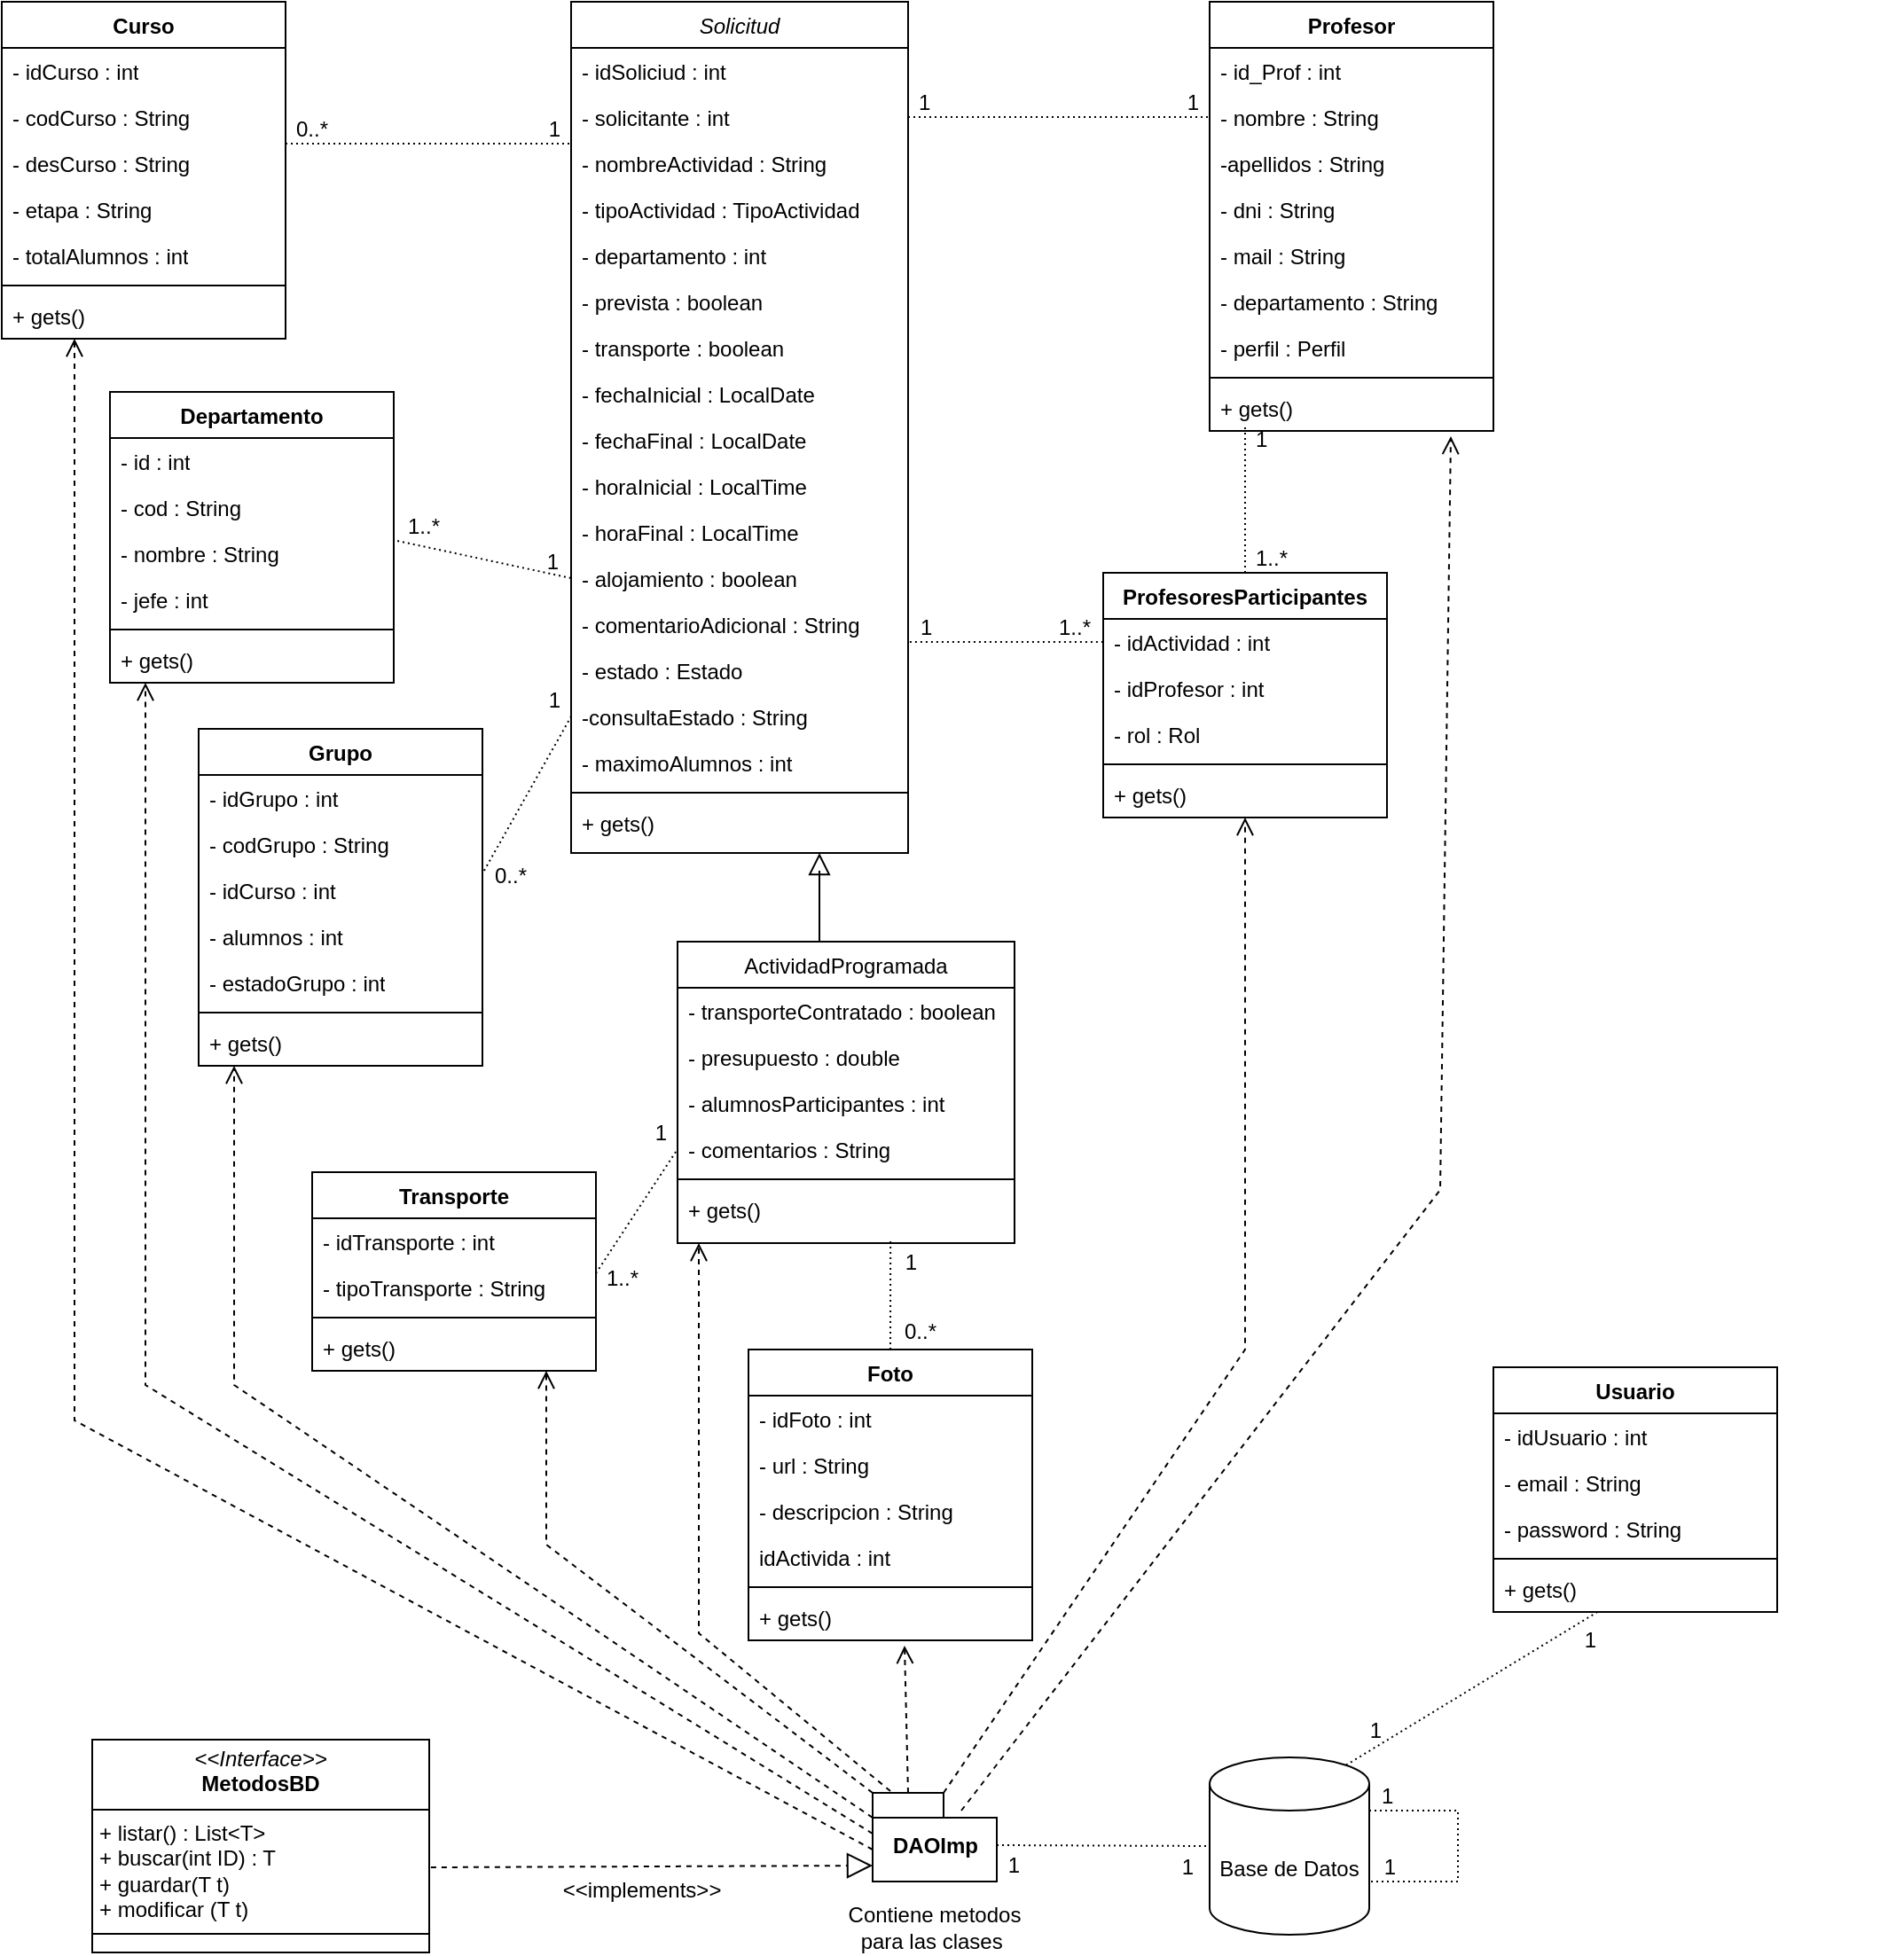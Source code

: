 <mxfile version="19.0.2" type="device"><diagram id="C5RBs43oDa-KdzZeNtuy" name="Page-1"><mxGraphModel dx="1673" dy="1018" grid="1" gridSize="10" guides="1" tooltips="1" connect="1" arrows="1" fold="1" page="1" pageScale="1" pageWidth="827" pageHeight="1169" math="0" shadow="0"><root><mxCell id="WIyWlLk6GJQsqaUBKTNV-0"/><mxCell id="WIyWlLk6GJQsqaUBKTNV-1" parent="WIyWlLk6GJQsqaUBKTNV-0"/><mxCell id="zkfFHV4jXpPFQw0GAbJ--0" value="Solicitud&#10;" style="swimlane;fontStyle=2;align=center;verticalAlign=top;childLayout=stackLayout;horizontal=1;startSize=26;horizontalStack=0;resizeParent=1;resizeLast=0;collapsible=1;marginBottom=0;rounded=0;shadow=0;strokeWidth=1;" parent="WIyWlLk6GJQsqaUBKTNV-1" vertex="1"><mxGeometry x="400" y="40" width="190" height="480" as="geometry"><mxRectangle x="230" y="140" width="160" height="26" as="alternateBounds"/></mxGeometry></mxCell><mxCell id="zkfFHV4jXpPFQw0GAbJ--1" value="- idSoliciud : int &#10;" style="text;align=left;verticalAlign=top;spacingLeft=4;spacingRight=4;overflow=hidden;rotatable=0;points=[[0,0.5],[1,0.5]];portConstraint=eastwest;" parent="zkfFHV4jXpPFQw0GAbJ--0" vertex="1"><mxGeometry y="26" width="190" height="26" as="geometry"/></mxCell><mxCell id="zkfFHV4jXpPFQw0GAbJ--2" value="- solicitante : int " style="text;align=left;verticalAlign=top;spacingLeft=4;spacingRight=4;overflow=hidden;rotatable=0;points=[[0,0.5],[1,0.5]];portConstraint=eastwest;rounded=0;shadow=0;html=0;" parent="zkfFHV4jXpPFQw0GAbJ--0" vertex="1"><mxGeometry y="52" width="190" height="26" as="geometry"/></mxCell><mxCell id="zkfFHV4jXpPFQw0GAbJ--3" value="- nombreActividad : String " style="text;align=left;verticalAlign=top;spacingLeft=4;spacingRight=4;overflow=hidden;rotatable=0;points=[[0,0.5],[1,0.5]];portConstraint=eastwest;rounded=0;shadow=0;html=0;" parent="zkfFHV4jXpPFQw0GAbJ--0" vertex="1"><mxGeometry y="78" width="190" height="26" as="geometry"/></mxCell><mxCell id="Am4ULaJVhkCYiswO8eAe-0" value="- tipoActividad : TipoActividad &#10;" style="text;align=left;verticalAlign=top;spacingLeft=4;spacingRight=4;overflow=hidden;rotatable=0;points=[[0,0.5],[1,0.5]];portConstraint=eastwest;rounded=0;shadow=0;html=0;" parent="zkfFHV4jXpPFQw0GAbJ--0" vertex="1"><mxGeometry y="104" width="190" height="26" as="geometry"/></mxCell><mxCell id="Am4ULaJVhkCYiswO8eAe-1" value="- departamento : int  " style="text;align=left;verticalAlign=top;spacingLeft=4;spacingRight=4;overflow=hidden;rotatable=0;points=[[0,0.5],[1,0.5]];portConstraint=eastwest;rounded=0;shadow=0;html=0;" parent="zkfFHV4jXpPFQw0GAbJ--0" vertex="1"><mxGeometry y="130" width="190" height="26" as="geometry"/></mxCell><mxCell id="Am4ULaJVhkCYiswO8eAe-2" value="- prevista : boolean  &#10;" style="text;align=left;verticalAlign=top;spacingLeft=4;spacingRight=4;overflow=hidden;rotatable=0;points=[[0,0.5],[1,0.5]];portConstraint=eastwest;rounded=0;shadow=0;html=0;" parent="zkfFHV4jXpPFQw0GAbJ--0" vertex="1"><mxGeometry y="156" width="190" height="26" as="geometry"/></mxCell><mxCell id="Am4ULaJVhkCYiswO8eAe-4" value="- transporte : boolean " style="text;align=left;verticalAlign=top;spacingLeft=4;spacingRight=4;overflow=hidden;rotatable=0;points=[[0,0.5],[1,0.5]];portConstraint=eastwest;rounded=0;shadow=0;html=0;" parent="zkfFHV4jXpPFQw0GAbJ--0" vertex="1"><mxGeometry y="182" width="190" height="26" as="geometry"/></mxCell><mxCell id="Am4ULaJVhkCYiswO8eAe-3" value="- fechaInicial : LocalDate " style="text;align=left;verticalAlign=top;spacingLeft=4;spacingRight=4;overflow=hidden;rotatable=0;points=[[0,0.5],[1,0.5]];portConstraint=eastwest;rounded=0;shadow=0;html=0;" parent="zkfFHV4jXpPFQw0GAbJ--0" vertex="1"><mxGeometry y="208" width="190" height="26" as="geometry"/></mxCell><mxCell id="Am4ULaJVhkCYiswO8eAe-7" value="- fechaFinal : LocalDate " style="text;align=left;verticalAlign=top;spacingLeft=4;spacingRight=4;overflow=hidden;rotatable=0;points=[[0,0.5],[1,0.5]];portConstraint=eastwest;rounded=0;shadow=0;html=0;" parent="zkfFHV4jXpPFQw0GAbJ--0" vertex="1"><mxGeometry y="234" width="190" height="26" as="geometry"/></mxCell><mxCell id="Am4ULaJVhkCYiswO8eAe-8" value="- horaInicial : LocalTime " style="text;align=left;verticalAlign=top;spacingLeft=4;spacingRight=4;overflow=hidden;rotatable=0;points=[[0,0.5],[1,0.5]];portConstraint=eastwest;rounded=0;shadow=0;html=0;" parent="zkfFHV4jXpPFQw0GAbJ--0" vertex="1"><mxGeometry y="260" width="190" height="26" as="geometry"/></mxCell><mxCell id="Am4ULaJVhkCYiswO8eAe-10" value="- horaFinal : LocalTime " style="text;align=left;verticalAlign=top;spacingLeft=4;spacingRight=4;overflow=hidden;rotatable=0;points=[[0,0.5],[1,0.5]];portConstraint=eastwest;rounded=0;shadow=0;html=0;" parent="zkfFHV4jXpPFQw0GAbJ--0" vertex="1"><mxGeometry y="286" width="190" height="26" as="geometry"/></mxCell><mxCell id="Am4ULaJVhkCYiswO8eAe-11" value="- alojamiento : boolean " style="text;align=left;verticalAlign=top;spacingLeft=4;spacingRight=4;overflow=hidden;rotatable=0;points=[[0,0.5],[1,0.5]];portConstraint=eastwest;rounded=0;shadow=0;html=0;" parent="zkfFHV4jXpPFQw0GAbJ--0" vertex="1"><mxGeometry y="312" width="190" height="26" as="geometry"/></mxCell><mxCell id="Am4ULaJVhkCYiswO8eAe-12" value="- comentarioAdicional : String " style="text;align=left;verticalAlign=top;spacingLeft=4;spacingRight=4;overflow=hidden;rotatable=0;points=[[0,0.5],[1,0.5]];portConstraint=eastwest;rounded=0;shadow=0;html=0;" parent="zkfFHV4jXpPFQw0GAbJ--0" vertex="1"><mxGeometry y="338" width="190" height="26" as="geometry"/></mxCell><mxCell id="Am4ULaJVhkCYiswO8eAe-13" value="- estado : Estado " style="text;align=left;verticalAlign=top;spacingLeft=4;spacingRight=4;overflow=hidden;rotatable=0;points=[[0,0.5],[1,0.5]];portConstraint=eastwest;rounded=0;shadow=0;html=0;" parent="zkfFHV4jXpPFQw0GAbJ--0" vertex="1"><mxGeometry y="364" width="190" height="26" as="geometry"/></mxCell><mxCell id="Am4ULaJVhkCYiswO8eAe-14" value="-consultaEstado : String " style="text;align=left;verticalAlign=top;spacingLeft=4;spacingRight=4;overflow=hidden;rotatable=0;points=[[0,0.5],[1,0.5]];portConstraint=eastwest;rounded=0;shadow=0;html=0;" parent="zkfFHV4jXpPFQw0GAbJ--0" vertex="1"><mxGeometry y="390" width="190" height="26" as="geometry"/></mxCell><mxCell id="Am4ULaJVhkCYiswO8eAe-15" value="- maximoAlumnos : int " style="text;align=left;verticalAlign=top;spacingLeft=4;spacingRight=4;overflow=hidden;rotatable=0;points=[[0,0.5],[1,0.5]];portConstraint=eastwest;rounded=0;shadow=0;html=0;" parent="zkfFHV4jXpPFQw0GAbJ--0" vertex="1"><mxGeometry y="416" width="190" height="26" as="geometry"/></mxCell><mxCell id="zkfFHV4jXpPFQw0GAbJ--4" value="&lt;span style=&quot;white-space: pre;&quot;&gt;&#9;&lt;/span&gt;&lt;span style=&quot;white-space: pre;&quot;&gt;&#9;&lt;/span&gt;" style="line;html=1;strokeWidth=1;align=left;verticalAlign=middle;spacingTop=-1;spacingLeft=3;spacingRight=3;rotatable=0;labelPosition=right;points=[];portConstraint=eastwest;" parent="zkfFHV4jXpPFQw0GAbJ--0" vertex="1"><mxGeometry y="442" width="190" height="8" as="geometry"/></mxCell><mxCell id="zkfFHV4jXpPFQw0GAbJ--5" value="+ gets()" style="text;align=left;verticalAlign=top;spacingLeft=4;spacingRight=4;overflow=hidden;rotatable=0;points=[[0,0.5],[1,0.5]];portConstraint=eastwest;" parent="zkfFHV4jXpPFQw0GAbJ--0" vertex="1"><mxGeometry y="450" width="190" height="26" as="geometry"/></mxCell><mxCell id="zkfFHV4jXpPFQw0GAbJ--6" value="ActividadProgramada" style="swimlane;fontStyle=0;align=center;verticalAlign=top;childLayout=stackLayout;horizontal=1;startSize=26;horizontalStack=0;resizeParent=1;resizeLast=0;collapsible=1;marginBottom=0;rounded=0;shadow=0;strokeWidth=1;" parent="WIyWlLk6GJQsqaUBKTNV-1" vertex="1"><mxGeometry x="460" y="570" width="190" height="170" as="geometry"><mxRectangle x="130" y="380" width="160" height="26" as="alternateBounds"/></mxGeometry></mxCell><mxCell id="zkfFHV4jXpPFQw0GAbJ--7" value="- transporteContratado : boolean " style="text;align=left;verticalAlign=top;spacingLeft=4;spacingRight=4;overflow=hidden;rotatable=0;points=[[0,0.5],[1,0.5]];portConstraint=eastwest;" parent="zkfFHV4jXpPFQw0GAbJ--6" vertex="1"><mxGeometry y="26" width="190" height="26" as="geometry"/></mxCell><mxCell id="Am4ULaJVhkCYiswO8eAe-19" value="- presupuesto : double " style="text;align=left;verticalAlign=top;spacingLeft=4;spacingRight=4;overflow=hidden;rotatable=0;points=[[0,0.5],[1,0.5]];portConstraint=eastwest;" parent="zkfFHV4jXpPFQw0GAbJ--6" vertex="1"><mxGeometry y="52" width="190" height="26" as="geometry"/></mxCell><mxCell id="Am4ULaJVhkCYiswO8eAe-17" value="- alumnosParticipantes : int " style="text;align=left;verticalAlign=top;spacingLeft=4;spacingRight=4;overflow=hidden;rotatable=0;points=[[0,0.5],[1,0.5]];portConstraint=eastwest;" parent="zkfFHV4jXpPFQw0GAbJ--6" vertex="1"><mxGeometry y="78" width="190" height="26" as="geometry"/></mxCell><mxCell id="Am4ULaJVhkCYiswO8eAe-18" value="- comentarios : String " style="text;align=left;verticalAlign=top;spacingLeft=4;spacingRight=4;overflow=hidden;rotatable=0;points=[[0,0.5],[1,0.5]];portConstraint=eastwest;" parent="zkfFHV4jXpPFQw0GAbJ--6" vertex="1"><mxGeometry y="104" width="190" height="26" as="geometry"/></mxCell><mxCell id="zkfFHV4jXpPFQw0GAbJ--9" value="" style="line;html=1;strokeWidth=1;align=left;verticalAlign=middle;spacingTop=-1;spacingLeft=3;spacingRight=3;rotatable=0;labelPosition=right;points=[];portConstraint=eastwest;" parent="zkfFHV4jXpPFQw0GAbJ--6" vertex="1"><mxGeometry y="130" width="190" height="8" as="geometry"/></mxCell><mxCell id="zkfFHV4jXpPFQw0GAbJ--8" value="+ gets()" style="text;align=left;verticalAlign=top;spacingLeft=4;spacingRight=4;overflow=hidden;rotatable=0;points=[[0,0.5],[1,0.5]];portConstraint=eastwest;rounded=0;shadow=0;html=0;" parent="zkfFHV4jXpPFQw0GAbJ--6" vertex="1"><mxGeometry y="138" width="190" height="26" as="geometry"/></mxCell><mxCell id="zkfFHV4jXpPFQw0GAbJ--12" value="" style="endArrow=block;endSize=10;endFill=0;shadow=0;strokeWidth=1;rounded=0;curved=0;edgeStyle=elbowEdgeStyle;elbow=vertical;" parent="WIyWlLk6GJQsqaUBKTNV-1" source="zkfFHV4jXpPFQw0GAbJ--6" target="zkfFHV4jXpPFQw0GAbJ--0" edge="1"><mxGeometry width="160" relative="1" as="geometry"><mxPoint x="620" y="283" as="sourcePoint"/><mxPoint x="620" y="283" as="targetPoint"/><Array as="points"><mxPoint x="540" y="530"/></Array></mxGeometry></mxCell><mxCell id="Am4ULaJVhkCYiswO8eAe-32" value="Curso" style="swimlane;fontStyle=1;align=center;verticalAlign=top;childLayout=stackLayout;horizontal=1;startSize=26;horizontalStack=0;resizeParent=1;resizeParentMax=0;resizeLast=0;collapsible=1;marginBottom=0;whiteSpace=wrap;html=1;" parent="WIyWlLk6GJQsqaUBKTNV-1" vertex="1"><mxGeometry x="79" y="40" width="160" height="190" as="geometry"/></mxCell><mxCell id="Am4ULaJVhkCYiswO8eAe-33" value="- idCurso : int" style="text;strokeColor=none;fillColor=none;align=left;verticalAlign=top;spacingLeft=4;spacingRight=4;overflow=hidden;rotatable=0;points=[[0,0.5],[1,0.5]];portConstraint=eastwest;whiteSpace=wrap;html=1;" parent="Am4ULaJVhkCYiswO8eAe-32" vertex="1"><mxGeometry y="26" width="160" height="26" as="geometry"/></mxCell><mxCell id="Am4ULaJVhkCYiswO8eAe-36" value="- codCurso : String" style="text;strokeColor=none;fillColor=none;align=left;verticalAlign=top;spacingLeft=4;spacingRight=4;overflow=hidden;rotatable=0;points=[[0,0.5],[1,0.5]];portConstraint=eastwest;whiteSpace=wrap;html=1;" parent="Am4ULaJVhkCYiswO8eAe-32" vertex="1"><mxGeometry y="52" width="160" height="26" as="geometry"/></mxCell><mxCell id="Am4ULaJVhkCYiswO8eAe-37" value="- desCurso : String" style="text;strokeColor=none;fillColor=none;align=left;verticalAlign=top;spacingLeft=4;spacingRight=4;overflow=hidden;rotatable=0;points=[[0,0.5],[1,0.5]];portConstraint=eastwest;whiteSpace=wrap;html=1;" parent="Am4ULaJVhkCYiswO8eAe-32" vertex="1"><mxGeometry y="78" width="160" height="26" as="geometry"/></mxCell><mxCell id="Am4ULaJVhkCYiswO8eAe-38" value="- etapa : String" style="text;strokeColor=none;fillColor=none;align=left;verticalAlign=top;spacingLeft=4;spacingRight=4;overflow=hidden;rotatable=0;points=[[0,0.5],[1,0.5]];portConstraint=eastwest;whiteSpace=wrap;html=1;" parent="Am4ULaJVhkCYiswO8eAe-32" vertex="1"><mxGeometry y="104" width="160" height="26" as="geometry"/></mxCell><mxCell id="Am4ULaJVhkCYiswO8eAe-39" value="- totalAlumnos : int" style="text;strokeColor=none;fillColor=none;align=left;verticalAlign=top;spacingLeft=4;spacingRight=4;overflow=hidden;rotatable=0;points=[[0,0.5],[1,0.5]];portConstraint=eastwest;whiteSpace=wrap;html=1;" parent="Am4ULaJVhkCYiswO8eAe-32" vertex="1"><mxGeometry y="130" width="160" height="26" as="geometry"/></mxCell><mxCell id="Am4ULaJVhkCYiswO8eAe-34" value="" style="line;strokeWidth=1;fillColor=none;align=left;verticalAlign=middle;spacingTop=-1;spacingLeft=3;spacingRight=3;rotatable=0;labelPosition=right;points=[];portConstraint=eastwest;strokeColor=inherit;" parent="Am4ULaJVhkCYiswO8eAe-32" vertex="1"><mxGeometry y="156" width="160" height="8" as="geometry"/></mxCell><mxCell id="Am4ULaJVhkCYiswO8eAe-35" value="+ gets()" style="text;strokeColor=none;fillColor=none;align=left;verticalAlign=top;spacingLeft=4;spacingRight=4;overflow=hidden;rotatable=0;points=[[0,0.5],[1,0.5]];portConstraint=eastwest;whiteSpace=wrap;html=1;" parent="Am4ULaJVhkCYiswO8eAe-32" vertex="1"><mxGeometry y="164" width="160" height="26" as="geometry"/></mxCell><mxCell id="Am4ULaJVhkCYiswO8eAe-40" value="Profesor" style="swimlane;fontStyle=1;align=center;verticalAlign=top;childLayout=stackLayout;horizontal=1;startSize=26;horizontalStack=0;resizeParent=1;resizeParentMax=0;resizeLast=0;collapsible=1;marginBottom=0;whiteSpace=wrap;html=1;" parent="WIyWlLk6GJQsqaUBKTNV-1" vertex="1"><mxGeometry x="760" y="40" width="160" height="242" as="geometry"/></mxCell><mxCell id="Am4ULaJVhkCYiswO8eAe-41" value="- id_Prof : int&amp;nbsp;" style="text;strokeColor=none;fillColor=none;align=left;verticalAlign=top;spacingLeft=4;spacingRight=4;overflow=hidden;rotatable=0;points=[[0,0.5],[1,0.5]];portConstraint=eastwest;whiteSpace=wrap;html=1;" parent="Am4ULaJVhkCYiswO8eAe-40" vertex="1"><mxGeometry y="26" width="160" height="26" as="geometry"/></mxCell><mxCell id="Am4ULaJVhkCYiswO8eAe-60" value="- nombre : String" style="text;strokeColor=none;fillColor=none;align=left;verticalAlign=top;spacingLeft=4;spacingRight=4;overflow=hidden;rotatable=0;points=[[0,0.5],[1,0.5]];portConstraint=eastwest;whiteSpace=wrap;html=1;" parent="Am4ULaJVhkCYiswO8eAe-40" vertex="1"><mxGeometry y="52" width="160" height="26" as="geometry"/></mxCell><mxCell id="Am4ULaJVhkCYiswO8eAe-61" value="-apellidos : String" style="text;strokeColor=none;fillColor=none;align=left;verticalAlign=top;spacingLeft=4;spacingRight=4;overflow=hidden;rotatable=0;points=[[0,0.5],[1,0.5]];portConstraint=eastwest;whiteSpace=wrap;html=1;" parent="Am4ULaJVhkCYiswO8eAe-40" vertex="1"><mxGeometry y="78" width="160" height="26" as="geometry"/></mxCell><mxCell id="Am4ULaJVhkCYiswO8eAe-62" value="- dni : String" style="text;strokeColor=none;fillColor=none;align=left;verticalAlign=top;spacingLeft=4;spacingRight=4;overflow=hidden;rotatable=0;points=[[0,0.5],[1,0.5]];portConstraint=eastwest;whiteSpace=wrap;html=1;" parent="Am4ULaJVhkCYiswO8eAe-40" vertex="1"><mxGeometry y="104" width="160" height="26" as="geometry"/></mxCell><mxCell id="Am4ULaJVhkCYiswO8eAe-63" value="- mail : String" style="text;strokeColor=none;fillColor=none;align=left;verticalAlign=top;spacingLeft=4;spacingRight=4;overflow=hidden;rotatable=0;points=[[0,0.5],[1,0.5]];portConstraint=eastwest;whiteSpace=wrap;html=1;" parent="Am4ULaJVhkCYiswO8eAe-40" vertex="1"><mxGeometry y="130" width="160" height="26" as="geometry"/></mxCell><mxCell id="Am4ULaJVhkCYiswO8eAe-64" value="- departamento : String" style="text;strokeColor=none;fillColor=none;align=left;verticalAlign=top;spacingLeft=4;spacingRight=4;overflow=hidden;rotatable=0;points=[[0,0.5],[1,0.5]];portConstraint=eastwest;whiteSpace=wrap;html=1;" parent="Am4ULaJVhkCYiswO8eAe-40" vertex="1"><mxGeometry y="156" width="160" height="26" as="geometry"/></mxCell><mxCell id="Am4ULaJVhkCYiswO8eAe-65" value="- perfil : Perfil" style="text;strokeColor=none;fillColor=none;align=left;verticalAlign=top;spacingLeft=4;spacingRight=4;overflow=hidden;rotatable=0;points=[[0,0.5],[1,0.5]];portConstraint=eastwest;whiteSpace=wrap;html=1;" parent="Am4ULaJVhkCYiswO8eAe-40" vertex="1"><mxGeometry y="182" width="160" height="26" as="geometry"/></mxCell><mxCell id="Am4ULaJVhkCYiswO8eAe-42" value="&#10;" style="line;strokeWidth=1;fillColor=none;align=left;verticalAlign=middle;spacingTop=-1;spacingLeft=3;spacingRight=3;rotatable=0;labelPosition=right;points=[];portConstraint=eastwest;strokeColor=inherit;" parent="Am4ULaJVhkCYiswO8eAe-40" vertex="1"><mxGeometry y="208" width="160" height="8" as="geometry"/></mxCell><mxCell id="Am4ULaJVhkCYiswO8eAe-43" value="+ gets()" style="text;strokeColor=none;fillColor=none;align=left;verticalAlign=top;spacingLeft=4;spacingRight=4;overflow=hidden;rotatable=0;points=[[0,0.5],[1,0.5]];portConstraint=eastwest;whiteSpace=wrap;html=1;" parent="Am4ULaJVhkCYiswO8eAe-40" vertex="1"><mxGeometry y="216" width="160" height="26" as="geometry"/></mxCell><mxCell id="Am4ULaJVhkCYiswO8eAe-44" value="Foto" style="swimlane;fontStyle=1;align=center;verticalAlign=top;childLayout=stackLayout;horizontal=1;startSize=26;horizontalStack=0;resizeParent=1;resizeParentMax=0;resizeLast=0;collapsible=1;marginBottom=0;whiteSpace=wrap;html=1;" parent="WIyWlLk6GJQsqaUBKTNV-1" vertex="1"><mxGeometry x="500" y="800" width="160" height="164" as="geometry"/></mxCell><mxCell id="Am4ULaJVhkCYiswO8eAe-45" value="- idFoto : int&amp;nbsp;" style="text;strokeColor=none;fillColor=none;align=left;verticalAlign=top;spacingLeft=4;spacingRight=4;overflow=hidden;rotatable=0;points=[[0,0.5],[1,0.5]];portConstraint=eastwest;whiteSpace=wrap;html=1;" parent="Am4ULaJVhkCYiswO8eAe-44" vertex="1"><mxGeometry y="26" width="160" height="26" as="geometry"/></mxCell><mxCell id="Am4ULaJVhkCYiswO8eAe-55" value="- url : String" style="text;strokeColor=none;fillColor=none;align=left;verticalAlign=top;spacingLeft=4;spacingRight=4;overflow=hidden;rotatable=0;points=[[0,0.5],[1,0.5]];portConstraint=eastwest;whiteSpace=wrap;html=1;" parent="Am4ULaJVhkCYiswO8eAe-44" vertex="1"><mxGeometry y="52" width="160" height="26" as="geometry"/></mxCell><mxCell id="Am4ULaJVhkCYiswO8eAe-56" value="- descripcion : String" style="text;strokeColor=none;fillColor=none;align=left;verticalAlign=top;spacingLeft=4;spacingRight=4;overflow=hidden;rotatable=0;points=[[0,0.5],[1,0.5]];portConstraint=eastwest;whiteSpace=wrap;html=1;" parent="Am4ULaJVhkCYiswO8eAe-44" vertex="1"><mxGeometry y="78" width="160" height="26" as="geometry"/></mxCell><mxCell id="Am4ULaJVhkCYiswO8eAe-57" value="idActivida : int&amp;nbsp;" style="text;strokeColor=none;fillColor=none;align=left;verticalAlign=top;spacingLeft=4;spacingRight=4;overflow=hidden;rotatable=0;points=[[0,0.5],[1,0.5]];portConstraint=eastwest;whiteSpace=wrap;html=1;" parent="Am4ULaJVhkCYiswO8eAe-44" vertex="1"><mxGeometry y="104" width="160" height="26" as="geometry"/></mxCell><mxCell id="Am4ULaJVhkCYiswO8eAe-46" value="" style="line;strokeWidth=1;fillColor=none;align=left;verticalAlign=middle;spacingTop=-1;spacingLeft=3;spacingRight=3;rotatable=0;labelPosition=right;points=[];portConstraint=eastwest;strokeColor=inherit;" parent="Am4ULaJVhkCYiswO8eAe-44" vertex="1"><mxGeometry y="130" width="160" height="8" as="geometry"/></mxCell><mxCell id="Am4ULaJVhkCYiswO8eAe-47" value="+ gets()" style="text;strokeColor=none;fillColor=none;align=left;verticalAlign=top;spacingLeft=4;spacingRight=4;overflow=hidden;rotatable=0;points=[[0,0.5],[1,0.5]];portConstraint=eastwest;whiteSpace=wrap;html=1;" parent="Am4ULaJVhkCYiswO8eAe-44" vertex="1"><mxGeometry y="138" width="160" height="26" as="geometry"/></mxCell><mxCell id="Am4ULaJVhkCYiswO8eAe-48" value="Departamento" style="swimlane;fontStyle=1;align=center;verticalAlign=top;childLayout=stackLayout;horizontal=1;startSize=26;horizontalStack=0;resizeParent=1;resizeParentMax=0;resizeLast=0;collapsible=1;marginBottom=0;whiteSpace=wrap;html=1;" parent="WIyWlLk6GJQsqaUBKTNV-1" vertex="1"><mxGeometry x="140" y="260" width="160" height="164" as="geometry"/></mxCell><mxCell id="Am4ULaJVhkCYiswO8eAe-49" value="- id : int" style="text;strokeColor=none;fillColor=none;align=left;verticalAlign=top;spacingLeft=4;spacingRight=4;overflow=hidden;rotatable=0;points=[[0,0.5],[1,0.5]];portConstraint=eastwest;whiteSpace=wrap;html=1;" parent="Am4ULaJVhkCYiswO8eAe-48" vertex="1"><mxGeometry y="26" width="160" height="26" as="geometry"/></mxCell><mxCell id="Am4ULaJVhkCYiswO8eAe-52" value="- cod : String" style="text;strokeColor=none;fillColor=none;align=left;verticalAlign=top;spacingLeft=4;spacingRight=4;overflow=hidden;rotatable=0;points=[[0,0.5],[1,0.5]];portConstraint=eastwest;whiteSpace=wrap;html=1;" parent="Am4ULaJVhkCYiswO8eAe-48" vertex="1"><mxGeometry y="52" width="160" height="26" as="geometry"/></mxCell><mxCell id="Am4ULaJVhkCYiswO8eAe-53" value="- nombre : String" style="text;strokeColor=none;fillColor=none;align=left;verticalAlign=top;spacingLeft=4;spacingRight=4;overflow=hidden;rotatable=0;points=[[0,0.5],[1,0.5]];portConstraint=eastwest;whiteSpace=wrap;html=1;" parent="Am4ULaJVhkCYiswO8eAe-48" vertex="1"><mxGeometry y="78" width="160" height="26" as="geometry"/></mxCell><mxCell id="Am4ULaJVhkCYiswO8eAe-54" value="- jefe : int&amp;nbsp;" style="text;strokeColor=none;fillColor=none;align=left;verticalAlign=top;spacingLeft=4;spacingRight=4;overflow=hidden;rotatable=0;points=[[0,0.5],[1,0.5]];portConstraint=eastwest;whiteSpace=wrap;html=1;" parent="Am4ULaJVhkCYiswO8eAe-48" vertex="1"><mxGeometry y="104" width="160" height="26" as="geometry"/></mxCell><mxCell id="Am4ULaJVhkCYiswO8eAe-50" value="" style="line;strokeWidth=1;fillColor=none;align=left;verticalAlign=middle;spacingTop=-1;spacingLeft=3;spacingRight=3;rotatable=0;labelPosition=right;points=[];portConstraint=eastwest;strokeColor=inherit;" parent="Am4ULaJVhkCYiswO8eAe-48" vertex="1"><mxGeometry y="130" width="160" height="8" as="geometry"/></mxCell><mxCell id="Am4ULaJVhkCYiswO8eAe-51" value="+ gets()" style="text;strokeColor=none;fillColor=none;align=left;verticalAlign=top;spacingLeft=4;spacingRight=4;overflow=hidden;rotatable=0;points=[[0,0.5],[1,0.5]];portConstraint=eastwest;whiteSpace=wrap;html=1;" parent="Am4ULaJVhkCYiswO8eAe-48" vertex="1"><mxGeometry y="138" width="160" height="26" as="geometry"/></mxCell><mxCell id="Am4ULaJVhkCYiswO8eAe-66" value="Grupo" style="swimlane;fontStyle=1;align=center;verticalAlign=top;childLayout=stackLayout;horizontal=1;startSize=26;horizontalStack=0;resizeParent=1;resizeParentMax=0;resizeLast=0;collapsible=1;marginBottom=0;whiteSpace=wrap;html=1;" parent="WIyWlLk6GJQsqaUBKTNV-1" vertex="1"><mxGeometry x="190" y="450" width="160" height="190" as="geometry"/></mxCell><mxCell id="Am4ULaJVhkCYiswO8eAe-67" value="- idGrupo : int&amp;nbsp;" style="text;strokeColor=none;fillColor=none;align=left;verticalAlign=top;spacingLeft=4;spacingRight=4;overflow=hidden;rotatable=0;points=[[0,0.5],[1,0.5]];portConstraint=eastwest;whiteSpace=wrap;html=1;" parent="Am4ULaJVhkCYiswO8eAe-66" vertex="1"><mxGeometry y="26" width="160" height="26" as="geometry"/></mxCell><mxCell id="Am4ULaJVhkCYiswO8eAe-70" value="- codGrupo : String" style="text;strokeColor=none;fillColor=none;align=left;verticalAlign=top;spacingLeft=4;spacingRight=4;overflow=hidden;rotatable=0;points=[[0,0.5],[1,0.5]];portConstraint=eastwest;whiteSpace=wrap;html=1;" parent="Am4ULaJVhkCYiswO8eAe-66" vertex="1"><mxGeometry y="52" width="160" height="26" as="geometry"/></mxCell><mxCell id="Am4ULaJVhkCYiswO8eAe-71" value="- idCurso : int&amp;nbsp;" style="text;strokeColor=none;fillColor=none;align=left;verticalAlign=top;spacingLeft=4;spacingRight=4;overflow=hidden;rotatable=0;points=[[0,0.5],[1,0.5]];portConstraint=eastwest;whiteSpace=wrap;html=1;" parent="Am4ULaJVhkCYiswO8eAe-66" vertex="1"><mxGeometry y="78" width="160" height="26" as="geometry"/></mxCell><mxCell id="Am4ULaJVhkCYiswO8eAe-72" value="- alumnos : int&amp;nbsp;" style="text;strokeColor=none;fillColor=none;align=left;verticalAlign=top;spacingLeft=4;spacingRight=4;overflow=hidden;rotatable=0;points=[[0,0.5],[1,0.5]];portConstraint=eastwest;whiteSpace=wrap;html=1;" parent="Am4ULaJVhkCYiswO8eAe-66" vertex="1"><mxGeometry y="104" width="160" height="26" as="geometry"/></mxCell><mxCell id="Am4ULaJVhkCYiswO8eAe-73" value="- estadoGrupo : int" style="text;strokeColor=none;fillColor=none;align=left;verticalAlign=top;spacingLeft=4;spacingRight=4;overflow=hidden;rotatable=0;points=[[0,0.5],[1,0.5]];portConstraint=eastwest;whiteSpace=wrap;html=1;" parent="Am4ULaJVhkCYiswO8eAe-66" vertex="1"><mxGeometry y="130" width="160" height="26" as="geometry"/></mxCell><mxCell id="Am4ULaJVhkCYiswO8eAe-68" value="" style="line;strokeWidth=1;fillColor=none;align=left;verticalAlign=middle;spacingTop=-1;spacingLeft=3;spacingRight=3;rotatable=0;labelPosition=right;points=[];portConstraint=eastwest;strokeColor=inherit;" parent="Am4ULaJVhkCYiswO8eAe-66" vertex="1"><mxGeometry y="156" width="160" height="8" as="geometry"/></mxCell><mxCell id="Am4ULaJVhkCYiswO8eAe-69" value="+ gets()" style="text;strokeColor=none;fillColor=none;align=left;verticalAlign=top;spacingLeft=4;spacingRight=4;overflow=hidden;rotatable=0;points=[[0,0.5],[1,0.5]];portConstraint=eastwest;whiteSpace=wrap;html=1;" parent="Am4ULaJVhkCYiswO8eAe-66" vertex="1"><mxGeometry y="164" width="160" height="26" as="geometry"/></mxCell><mxCell id="Am4ULaJVhkCYiswO8eAe-74" value="ProfesoresParticipantes&lt;div&gt;&lt;br&gt;&lt;/div&gt;" style="swimlane;fontStyle=1;align=center;verticalAlign=top;childLayout=stackLayout;horizontal=1;startSize=26;horizontalStack=0;resizeParent=1;resizeParentMax=0;resizeLast=0;collapsible=1;marginBottom=0;whiteSpace=wrap;html=1;" parent="WIyWlLk6GJQsqaUBKTNV-1" vertex="1"><mxGeometry x="700" y="362" width="160" height="138" as="geometry"/></mxCell><mxCell id="Am4ULaJVhkCYiswO8eAe-75" value="- idActividad : int&lt;span style=&quot;white-space: pre;&quot;&gt;&#9;&lt;/span&gt;" style="text;strokeColor=none;fillColor=none;align=left;verticalAlign=top;spacingLeft=4;spacingRight=4;overflow=hidden;rotatable=0;points=[[0,0.5],[1,0.5]];portConstraint=eastwest;whiteSpace=wrap;html=1;" parent="Am4ULaJVhkCYiswO8eAe-74" vertex="1"><mxGeometry y="26" width="160" height="26" as="geometry"/></mxCell><mxCell id="Am4ULaJVhkCYiswO8eAe-91" value="- idProfesor : int&amp;nbsp;" style="text;strokeColor=none;fillColor=none;align=left;verticalAlign=top;spacingLeft=4;spacingRight=4;overflow=hidden;rotatable=0;points=[[0,0.5],[1,0.5]];portConstraint=eastwest;whiteSpace=wrap;html=1;" parent="Am4ULaJVhkCYiswO8eAe-74" vertex="1"><mxGeometry y="52" width="160" height="26" as="geometry"/></mxCell><mxCell id="Am4ULaJVhkCYiswO8eAe-92" value="- rol : Rol" style="text;strokeColor=none;fillColor=none;align=left;verticalAlign=top;spacingLeft=4;spacingRight=4;overflow=hidden;rotatable=0;points=[[0,0.5],[1,0.5]];portConstraint=eastwest;whiteSpace=wrap;html=1;" parent="Am4ULaJVhkCYiswO8eAe-74" vertex="1"><mxGeometry y="78" width="160" height="26" as="geometry"/></mxCell><mxCell id="Am4ULaJVhkCYiswO8eAe-76" value="" style="line;strokeWidth=1;fillColor=none;align=left;verticalAlign=middle;spacingTop=-1;spacingLeft=3;spacingRight=3;rotatable=0;labelPosition=right;points=[];portConstraint=eastwest;strokeColor=inherit;" parent="Am4ULaJVhkCYiswO8eAe-74" vertex="1"><mxGeometry y="104" width="160" height="8" as="geometry"/></mxCell><mxCell id="Am4ULaJVhkCYiswO8eAe-77" value="+ gets()" style="text;strokeColor=none;fillColor=none;align=left;verticalAlign=top;spacingLeft=4;spacingRight=4;overflow=hidden;rotatable=0;points=[[0,0.5],[1,0.5]];portConstraint=eastwest;whiteSpace=wrap;html=1;" parent="Am4ULaJVhkCYiswO8eAe-74" vertex="1"><mxGeometry y="112" width="160" height="26" as="geometry"/></mxCell><mxCell id="Am4ULaJVhkCYiswO8eAe-78" value="Transporte" style="swimlane;fontStyle=1;align=center;verticalAlign=top;childLayout=stackLayout;horizontal=1;startSize=26;horizontalStack=0;resizeParent=1;resizeParentMax=0;resizeLast=0;collapsible=1;marginBottom=0;whiteSpace=wrap;html=1;" parent="WIyWlLk6GJQsqaUBKTNV-1" vertex="1"><mxGeometry x="254" y="700" width="160" height="112" as="geometry"/></mxCell><mxCell id="Am4ULaJVhkCYiswO8eAe-79" value="- idTransporte : int&amp;nbsp;" style="text;strokeColor=none;fillColor=none;align=left;verticalAlign=top;spacingLeft=4;spacingRight=4;overflow=hidden;rotatable=0;points=[[0,0.5],[1,0.5]];portConstraint=eastwest;whiteSpace=wrap;html=1;" parent="Am4ULaJVhkCYiswO8eAe-78" vertex="1"><mxGeometry y="26" width="160" height="26" as="geometry"/></mxCell><mxCell id="Am4ULaJVhkCYiswO8eAe-93" value="- tipoTransporte : String" style="text;strokeColor=none;fillColor=none;align=left;verticalAlign=top;spacingLeft=4;spacingRight=4;overflow=hidden;rotatable=0;points=[[0,0.5],[1,0.5]];portConstraint=eastwest;whiteSpace=wrap;html=1;" parent="Am4ULaJVhkCYiswO8eAe-78" vertex="1"><mxGeometry y="52" width="160" height="26" as="geometry"/></mxCell><mxCell id="Am4ULaJVhkCYiswO8eAe-80" value="" style="line;strokeWidth=1;fillColor=none;align=left;verticalAlign=middle;spacingTop=-1;spacingLeft=3;spacingRight=3;rotatable=0;labelPosition=right;points=[];portConstraint=eastwest;strokeColor=inherit;" parent="Am4ULaJVhkCYiswO8eAe-78" vertex="1"><mxGeometry y="78" width="160" height="8" as="geometry"/></mxCell><mxCell id="Am4ULaJVhkCYiswO8eAe-81" value="+ gets()" style="text;strokeColor=none;fillColor=none;align=left;verticalAlign=top;spacingLeft=4;spacingRight=4;overflow=hidden;rotatable=0;points=[[0,0.5],[1,0.5]];portConstraint=eastwest;whiteSpace=wrap;html=1;" parent="Am4ULaJVhkCYiswO8eAe-78" vertex="1"><mxGeometry y="86" width="160" height="26" as="geometry"/></mxCell><mxCell id="Am4ULaJVhkCYiswO8eAe-86" value="Usuario&lt;div&gt;&lt;br&gt;&lt;/div&gt;" style="swimlane;fontStyle=1;align=center;verticalAlign=top;childLayout=stackLayout;horizontal=1;startSize=26;horizontalStack=0;resizeParent=1;resizeParentMax=0;resizeLast=0;collapsible=1;marginBottom=0;whiteSpace=wrap;html=1;" parent="WIyWlLk6GJQsqaUBKTNV-1" vertex="1"><mxGeometry x="920" y="810" width="160" height="138" as="geometry"/></mxCell><mxCell id="Am4ULaJVhkCYiswO8eAe-87" value="- idUsuario : int&amp;nbsp;" style="text;strokeColor=none;fillColor=none;align=left;verticalAlign=top;spacingLeft=4;spacingRight=4;overflow=hidden;rotatable=0;points=[[0,0.5],[1,0.5]];portConstraint=eastwest;whiteSpace=wrap;html=1;" parent="Am4ULaJVhkCYiswO8eAe-86" vertex="1"><mxGeometry y="26" width="160" height="26" as="geometry"/></mxCell><mxCell id="Am4ULaJVhkCYiswO8eAe-94" value="- email : String" style="text;strokeColor=none;fillColor=none;align=left;verticalAlign=top;spacingLeft=4;spacingRight=4;overflow=hidden;rotatable=0;points=[[0,0.5],[1,0.5]];portConstraint=eastwest;whiteSpace=wrap;html=1;" parent="Am4ULaJVhkCYiswO8eAe-86" vertex="1"><mxGeometry y="52" width="160" height="26" as="geometry"/></mxCell><mxCell id="Am4ULaJVhkCYiswO8eAe-95" value="- password : String" style="text;strokeColor=none;fillColor=none;align=left;verticalAlign=top;spacingLeft=4;spacingRight=4;overflow=hidden;rotatable=0;points=[[0,0.5],[1,0.5]];portConstraint=eastwest;whiteSpace=wrap;html=1;" parent="Am4ULaJVhkCYiswO8eAe-86" vertex="1"><mxGeometry y="78" width="160" height="26" as="geometry"/></mxCell><mxCell id="Am4ULaJVhkCYiswO8eAe-88" value="" style="line;strokeWidth=1;fillColor=none;align=left;verticalAlign=middle;spacingTop=-1;spacingLeft=3;spacingRight=3;rotatable=0;labelPosition=right;points=[];portConstraint=eastwest;strokeColor=inherit;" parent="Am4ULaJVhkCYiswO8eAe-86" vertex="1"><mxGeometry y="104" width="160" height="8" as="geometry"/></mxCell><mxCell id="Am4ULaJVhkCYiswO8eAe-89" value="+ gets()" style="text;strokeColor=none;fillColor=none;align=left;verticalAlign=top;spacingLeft=4;spacingRight=4;overflow=hidden;rotatable=0;points=[[0,0.5],[1,0.5]];portConstraint=eastwest;whiteSpace=wrap;html=1;" parent="Am4ULaJVhkCYiswO8eAe-86" vertex="1"><mxGeometry y="112" width="160" height="26" as="geometry"/></mxCell><mxCell id="7E1sLVDz6Q83u7j4_moA-5" value="" style="group" vertex="1" connectable="0" parent="WIyWlLk6GJQsqaUBKTNV-1"><mxGeometry x="760" y="1030" width="140" height="100" as="geometry"/></mxCell><mxCell id="7E1sLVDz6Q83u7j4_moA-0" value="Base de Datos" style="shape=cylinder3;whiteSpace=wrap;html=1;boundedLbl=1;backgroundOutline=1;size=15;" vertex="1" parent="7E1sLVDz6Q83u7j4_moA-5"><mxGeometry width="90" height="100" as="geometry"/></mxCell><mxCell id="7E1sLVDz6Q83u7j4_moA-2" value="" style="endArrow=none;html=1;rounded=0;dashed=1;dashPattern=1 2;" edge="1" parent="7E1sLVDz6Q83u7j4_moA-5"><mxGeometry relative="1" as="geometry"><mxPoint x="90" y="30" as="sourcePoint"/><mxPoint x="90" y="70" as="targetPoint"/><Array as="points"><mxPoint x="140" y="30"/><mxPoint x="140" y="70"/></Array></mxGeometry></mxCell><mxCell id="7E1sLVDz6Q83u7j4_moA-3" value="1" style="resizable=0;html=1;align=left;verticalAlign=bottom;" connectable="0" vertex="1" parent="7E1sLVDz6Q83u7j4_moA-2"><mxGeometry x="-1" relative="1" as="geometry"><mxPoint x="5" as="offset"/></mxGeometry></mxCell><mxCell id="7E1sLVDz6Q83u7j4_moA-4" value="1" style="resizable=0;html=1;align=right;verticalAlign=bottom;" connectable="0" vertex="1" parent="7E1sLVDz6Q83u7j4_moA-2"><mxGeometry x="1" relative="1" as="geometry"><mxPoint x="15" as="offset"/></mxGeometry></mxCell><mxCell id="7E1sLVDz6Q83u7j4_moA-12" value="" style="endArrow=none;html=1;rounded=0;dashed=1;dashPattern=1 2;exitX=1;exitY=0.5;exitDx=0;exitDy=0;entryX=0;entryY=0.5;entryDx=0;entryDy=0;" edge="1" parent="WIyWlLk6GJQsqaUBKTNV-1"><mxGeometry relative="1" as="geometry"><mxPoint x="239" y="120" as="sourcePoint"/><mxPoint x="400" y="120" as="targetPoint"/></mxGeometry></mxCell><mxCell id="7E1sLVDz6Q83u7j4_moA-13" value="0..*" style="resizable=0;html=1;align=left;verticalAlign=bottom;" connectable="0" vertex="1" parent="7E1sLVDz6Q83u7j4_moA-12"><mxGeometry x="-1" relative="1" as="geometry"><mxPoint x="4" as="offset"/></mxGeometry></mxCell><mxCell id="7E1sLVDz6Q83u7j4_moA-14" value="1" style="resizable=0;html=1;align=right;verticalAlign=bottom;" connectable="0" vertex="1" parent="7E1sLVDz6Q83u7j4_moA-12"><mxGeometry x="1" relative="1" as="geometry"><mxPoint x="-6" as="offset"/></mxGeometry></mxCell><mxCell id="7E1sLVDz6Q83u7j4_moA-15" value="" style="endArrow=none;html=1;rounded=0;dashed=1;dashPattern=1 2;entryX=0;entryY=0.5;entryDx=0;entryDy=0;exitX=1.013;exitY=0.231;exitDx=0;exitDy=0;exitPerimeter=0;" edge="1" parent="WIyWlLk6GJQsqaUBKTNV-1" source="Am4ULaJVhkCYiswO8eAe-53" target="Am4ULaJVhkCYiswO8eAe-11"><mxGeometry relative="1" as="geometry"><mxPoint x="240" y="360" as="sourcePoint"/><mxPoint x="380" y="360" as="targetPoint"/></mxGeometry></mxCell><mxCell id="7E1sLVDz6Q83u7j4_moA-16" value="1..*" style="resizable=0;html=1;align=left;verticalAlign=bottom;" connectable="0" vertex="1" parent="7E1sLVDz6Q83u7j4_moA-15"><mxGeometry x="-1" relative="1" as="geometry"><mxPoint x="4" as="offset"/></mxGeometry></mxCell><mxCell id="7E1sLVDz6Q83u7j4_moA-17" value="1" style="resizable=0;html=1;align=right;verticalAlign=bottom;" connectable="0" vertex="1" parent="7E1sLVDz6Q83u7j4_moA-15"><mxGeometry x="1" relative="1" as="geometry"><mxPoint x="-6" as="offset"/></mxGeometry></mxCell><mxCell id="7E1sLVDz6Q83u7j4_moA-18" value="" style="endArrow=none;html=1;rounded=0;dashed=1;dashPattern=1 2;entryX=0;entryY=0.5;entryDx=0;entryDy=0;exitX=1;exitY=0.5;exitDx=0;exitDy=0;" edge="1" parent="WIyWlLk6GJQsqaUBKTNV-1" source="zkfFHV4jXpPFQw0GAbJ--2" target="Am4ULaJVhkCYiswO8eAe-60"><mxGeometry relative="1" as="geometry"><mxPoint x="650" y="520" as="sourcePoint"/><mxPoint x="780" y="615" as="targetPoint"/></mxGeometry></mxCell><mxCell id="7E1sLVDz6Q83u7j4_moA-19" value="1" style="resizable=0;html=1;align=left;verticalAlign=bottom;" connectable="0" vertex="1" parent="7E1sLVDz6Q83u7j4_moA-18"><mxGeometry x="-1" relative="1" as="geometry"><mxPoint x="4" as="offset"/></mxGeometry></mxCell><mxCell id="7E1sLVDz6Q83u7j4_moA-20" value="1" style="resizable=0;html=1;align=right;verticalAlign=bottom;" connectable="0" vertex="1" parent="7E1sLVDz6Q83u7j4_moA-18"><mxGeometry x="1" relative="1" as="geometry"><mxPoint x="-6" as="offset"/></mxGeometry></mxCell><mxCell id="7E1sLVDz6Q83u7j4_moA-21" value="" style="endArrow=none;html=1;rounded=0;dashed=1;dashPattern=1 2;entryX=0.5;entryY=0;entryDx=0;entryDy=0;" edge="1" parent="WIyWlLk6GJQsqaUBKTNV-1" target="Am4ULaJVhkCYiswO8eAe-74"><mxGeometry relative="1" as="geometry"><mxPoint x="780" y="280" as="sourcePoint"/><mxPoint x="889" y="850" as="targetPoint"/></mxGeometry></mxCell><mxCell id="7E1sLVDz6Q83u7j4_moA-22" value="1" style="resizable=0;html=1;align=left;verticalAlign=bottom;" connectable="0" vertex="1" parent="7E1sLVDz6Q83u7j4_moA-21"><mxGeometry x="-1" relative="1" as="geometry"><mxPoint x="4" y="15" as="offset"/></mxGeometry></mxCell><mxCell id="7E1sLVDz6Q83u7j4_moA-23" value="1..*" style="resizable=0;html=1;align=right;verticalAlign=bottom;" connectable="0" vertex="1" parent="7E1sLVDz6Q83u7j4_moA-21"><mxGeometry x="1" relative="1" as="geometry"><mxPoint x="24" as="offset"/></mxGeometry></mxCell><mxCell id="7E1sLVDz6Q83u7j4_moA-25" value="" style="endArrow=none;html=1;rounded=0;dashed=1;dashPattern=1 2;entryX=0;entryY=0.5;entryDx=0;entryDy=0;exitX=1.005;exitY=-0.115;exitDx=0;exitDy=0;exitPerimeter=0;" edge="1" parent="WIyWlLk6GJQsqaUBKTNV-1" source="Am4ULaJVhkCYiswO8eAe-13" target="Am4ULaJVhkCYiswO8eAe-75"><mxGeometry relative="1" as="geometry"><mxPoint x="650" y="560" as="sourcePoint"/><mxPoint x="810" y="655" as="targetPoint"/></mxGeometry></mxCell><mxCell id="7E1sLVDz6Q83u7j4_moA-26" value="1" style="resizable=0;html=1;align=left;verticalAlign=bottom;" connectable="0" vertex="1" parent="7E1sLVDz6Q83u7j4_moA-25"><mxGeometry x="-1" relative="1" as="geometry"><mxPoint x="4" as="offset"/></mxGeometry></mxCell><mxCell id="7E1sLVDz6Q83u7j4_moA-27" value="1..*" style="resizable=0;html=1;align=right;verticalAlign=bottom;" connectable="0" vertex="1" parent="7E1sLVDz6Q83u7j4_moA-25"><mxGeometry x="1" relative="1" as="geometry"><mxPoint x="-6" as="offset"/></mxGeometry></mxCell><mxCell id="7E1sLVDz6Q83u7j4_moA-30" value="" style="endArrow=none;html=1;rounded=0;dashed=1;dashPattern=1 2;entryX=0;entryY=0.5;entryDx=0;entryDy=0;exitX=1.006;exitY=0.077;exitDx=0;exitDy=0;exitPerimeter=0;" edge="1" parent="WIyWlLk6GJQsqaUBKTNV-1" source="Am4ULaJVhkCYiswO8eAe-71" target="Am4ULaJVhkCYiswO8eAe-14"><mxGeometry relative="1" as="geometry"><mxPoint x="260" y="568.29" as="sourcePoint"/><mxPoint x="420" y="568.29" as="targetPoint"/></mxGeometry></mxCell><mxCell id="7E1sLVDz6Q83u7j4_moA-31" value="0..*" style="resizable=0;html=1;align=left;verticalAlign=bottom;" connectable="0" vertex="1" parent="7E1sLVDz6Q83u7j4_moA-30"><mxGeometry x="-1" relative="1" as="geometry"><mxPoint x="4" y="11" as="offset"/></mxGeometry></mxCell><mxCell id="7E1sLVDz6Q83u7j4_moA-32" value="1" style="resizable=0;html=1;align=right;verticalAlign=bottom;" connectable="0" vertex="1" parent="7E1sLVDz6Q83u7j4_moA-30"><mxGeometry x="1" relative="1" as="geometry"><mxPoint x="-6" as="offset"/></mxGeometry></mxCell><mxCell id="7E1sLVDz6Q83u7j4_moA-33" value="" style="endArrow=none;html=1;rounded=0;dashed=1;dashPattern=1 2;entryX=0;entryY=0.5;entryDx=0;entryDy=0;exitX=1.006;exitY=0.077;exitDx=0;exitDy=0;exitPerimeter=0;" edge="1" parent="WIyWlLk6GJQsqaUBKTNV-1" target="Am4ULaJVhkCYiswO8eAe-18"><mxGeometry relative="1" as="geometry"><mxPoint x="414.0" y="757.002" as="sourcePoint"/><mxPoint x="463.04" y="670" as="targetPoint"/></mxGeometry></mxCell><mxCell id="7E1sLVDz6Q83u7j4_moA-34" value="1..*" style="resizable=0;html=1;align=left;verticalAlign=bottom;" connectable="0" vertex="1" parent="7E1sLVDz6Q83u7j4_moA-33"><mxGeometry x="-1" relative="1" as="geometry"><mxPoint x="4" y="11" as="offset"/></mxGeometry></mxCell><mxCell id="7E1sLVDz6Q83u7j4_moA-35" value="1" style="resizable=0;html=1;align=right;verticalAlign=bottom;" connectable="0" vertex="1" parent="7E1sLVDz6Q83u7j4_moA-33"><mxGeometry x="1" relative="1" as="geometry"><mxPoint x="-6" as="offset"/></mxGeometry></mxCell><mxCell id="7E1sLVDz6Q83u7j4_moA-36" value="" style="endArrow=none;html=1;rounded=0;dashed=1;dashPattern=1 2;exitX=1.006;exitY=0.077;exitDx=0;exitDy=0;exitPerimeter=0;entryX=0.632;entryY=1.115;entryDx=0;entryDy=0;entryPerimeter=0;" edge="1" parent="WIyWlLk6GJQsqaUBKTNV-1" target="zkfFHV4jXpPFQw0GAbJ--8"><mxGeometry relative="1" as="geometry"><mxPoint x="580" y="800.002" as="sourcePoint"/><mxPoint x="580" y="750" as="targetPoint"/></mxGeometry></mxCell><mxCell id="7E1sLVDz6Q83u7j4_moA-37" value="0..*" style="resizable=0;html=1;align=left;verticalAlign=bottom;" connectable="0" vertex="1" parent="7E1sLVDz6Q83u7j4_moA-36"><mxGeometry x="-1" relative="1" as="geometry"><mxPoint x="6" y="-2" as="offset"/></mxGeometry></mxCell><mxCell id="7E1sLVDz6Q83u7j4_moA-38" value="1" style="resizable=0;html=1;align=right;verticalAlign=bottom;" connectable="0" vertex="1" parent="7E1sLVDz6Q83u7j4_moA-36"><mxGeometry x="1" relative="1" as="geometry"><mxPoint x="15" y="22" as="offset"/></mxGeometry></mxCell><mxCell id="7E1sLVDz6Q83u7j4_moA-40" value="" style="endArrow=none;html=1;rounded=0;dashed=1;dashPattern=1 2;entryX=0;entryY=0.5;entryDx=0;entryDy=0;entryPerimeter=0;" edge="1" parent="WIyWlLk6GJQsqaUBKTNV-1" target="7E1sLVDz6Q83u7j4_moA-0"><mxGeometry relative="1" as="geometry"><mxPoint x="640" y="1079.5" as="sourcePoint"/><mxPoint x="750" y="1080" as="targetPoint"/></mxGeometry></mxCell><mxCell id="7E1sLVDz6Q83u7j4_moA-41" value="1" style="resizable=0;html=1;align=right;verticalAlign=bottom;" connectable="0" vertex="1" parent="7E1sLVDz6Q83u7j4_moA-40"><mxGeometry x="1" relative="1" as="geometry"><mxPoint x="-8" y="21" as="offset"/></mxGeometry></mxCell><mxCell id="7E1sLVDz6Q83u7j4_moA-42" value="1" style="resizable=0;html=1;align=right;verticalAlign=bottom;" connectable="0" vertex="1" parent="WIyWlLk6GJQsqaUBKTNV-1"><mxGeometry x="719.999" y="1111.0" as="geometry"><mxPoint x="-66" y="-12" as="offset"/></mxGeometry></mxCell><mxCell id="7E1sLVDz6Q83u7j4_moA-43" value="" style="endArrow=none;html=1;rounded=0;dashed=1;dashPattern=1 2;exitX=0.855;exitY=0;exitDx=0;exitDy=4.35;exitPerimeter=0;" edge="1" parent="WIyWlLk6GJQsqaUBKTNV-1" source="7E1sLVDz6Q83u7j4_moA-0" target="Am4ULaJVhkCYiswO8eAe-89"><mxGeometry relative="1" as="geometry"><mxPoint x="640" y="1060" as="sourcePoint"/><mxPoint x="870" y="750" as="targetPoint"/></mxGeometry></mxCell><mxCell id="7E1sLVDz6Q83u7j4_moA-44" value="1" style="resizable=0;html=1;align=right;verticalAlign=bottom;" connectable="0" vertex="1" parent="7E1sLVDz6Q83u7j4_moA-43"><mxGeometry x="1" relative="1" as="geometry"><mxPoint y="25" as="offset"/></mxGeometry></mxCell><mxCell id="7E1sLVDz6Q83u7j4_moA-45" value="1" style="resizable=0;html=1;align=right;verticalAlign=bottom;" connectable="0" vertex="1" parent="WIyWlLk6GJQsqaUBKTNV-1"><mxGeometry x="1149.995" y="899.997" as="geometry"><mxPoint x="-292" y="124" as="offset"/></mxGeometry></mxCell><mxCell id="Am4ULaJVhkCYiswO8eAe-96" value="&lt;p style=&quot;margin:0px;margin-top:4px;text-align:center;&quot;&gt;&lt;i&gt;&amp;lt;&amp;lt;Interface&amp;gt;&amp;gt;&lt;/i&gt;&lt;br&gt;&lt;b&gt;MetodosBD&lt;/b&gt;&lt;/p&gt;&lt;hr size=&quot;1&quot; style=&quot;border-style:solid;&quot;&gt;&lt;p style=&quot;margin:0px;margin-left:4px;&quot;&gt;+ listar() : List&amp;lt;T&amp;gt;&lt;/p&gt;&lt;p style=&quot;margin:0px;margin-left:4px;&quot;&gt;+ buscar(int ID) : T&lt;/p&gt;&lt;p style=&quot;margin:0px;margin-left:4px;&quot;&gt;+ guardar(T t)&lt;/p&gt;&lt;p style=&quot;margin:0px;margin-left:4px;&quot;&gt;+ modificar (T t)&lt;/p&gt;&lt;hr size=&quot;1&quot; style=&quot;border-style:solid;&quot;&gt;&lt;p style=&quot;margin:0px;margin-left:4px;&quot;&gt;&lt;br&gt;&lt;/p&gt;" style="verticalAlign=top;align=left;overflow=fill;html=1;whiteSpace=wrap;" parent="WIyWlLk6GJQsqaUBKTNV-1" vertex="1"><mxGeometry x="130" y="1020" width="190" height="120" as="geometry"/></mxCell><mxCell id="7E1sLVDz6Q83u7j4_moA-1" value="DAOImp" style="shape=folder;fontStyle=1;spacingTop=10;tabWidth=40;tabHeight=14;tabPosition=left;html=1;" vertex="1" parent="WIyWlLk6GJQsqaUBKTNV-1"><mxGeometry x="570" y="1050" width="70" height="50" as="geometry"/></mxCell><mxCell id="7E1sLVDz6Q83u7j4_moA-8" value="" style="endArrow=block;dashed=1;endFill=0;endSize=12;html=1;rounded=0;entryX=0;entryY=0;entryDx=0;entryDy=41;entryPerimeter=0;exitX=1.005;exitY=0.6;exitDx=0;exitDy=0;exitPerimeter=0;" edge="1" parent="WIyWlLk6GJQsqaUBKTNV-1" source="Am4ULaJVhkCYiswO8eAe-96" target="7E1sLVDz6Q83u7j4_moA-1"><mxGeometry width="160" relative="1" as="geometry"><mxPoint x="330" y="1090" as="sourcePoint"/><mxPoint x="570" y="1080" as="targetPoint"/></mxGeometry></mxCell><mxCell id="7E1sLVDz6Q83u7j4_moA-9" value="&amp;lt;&amp;lt;implements&amp;gt;&amp;gt;" style="text;html=1;strokeColor=none;fillColor=none;align=center;verticalAlign=middle;whiteSpace=wrap;rounded=0;" vertex="1" parent="WIyWlLk6GJQsqaUBKTNV-1"><mxGeometry x="410" y="1090" width="60" height="30" as="geometry"/></mxCell><mxCell id="7E1sLVDz6Q83u7j4_moA-49" value="" style="html=1;verticalAlign=bottom;endArrow=open;dashed=1;endSize=8;rounded=0;exitX=0;exitY=0;exitDx=20;exitDy=0;exitPerimeter=0;entryX=0.55;entryY=1.115;entryDx=0;entryDy=0;entryPerimeter=0;" edge="1" parent="WIyWlLk6GJQsqaUBKTNV-1" source="7E1sLVDz6Q83u7j4_moA-1" target="Am4ULaJVhkCYiswO8eAe-47"><mxGeometry relative="1" as="geometry"><mxPoint x="310" y="910" as="sourcePoint"/><mxPoint x="230" y="910" as="targetPoint"/></mxGeometry></mxCell><mxCell id="7E1sLVDz6Q83u7j4_moA-50" value="" style="html=1;verticalAlign=bottom;endArrow=open;dashed=1;endSize=8;rounded=0;exitX=0;exitY=0;exitDx=40;exitDy=0;exitPerimeter=0;" edge="1" parent="WIyWlLk6GJQsqaUBKTNV-1" source="7E1sLVDz6Q83u7j4_moA-1" target="Am4ULaJVhkCYiswO8eAe-77"><mxGeometry relative="1" as="geometry"><mxPoint x="600" y="1060" as="sourcePoint"/><mxPoint x="598" y="976.99" as="targetPoint"/><Array as="points"><mxPoint x="780" y="800"/></Array></mxGeometry></mxCell><mxCell id="7E1sLVDz6Q83u7j4_moA-51" value="" style="html=1;verticalAlign=bottom;endArrow=open;dashed=1;endSize=8;rounded=0;entryX=0.85;entryY=1.115;entryDx=0;entryDy=0;entryPerimeter=0;" edge="1" parent="WIyWlLk6GJQsqaUBKTNV-1" target="Am4ULaJVhkCYiswO8eAe-43"><mxGeometry relative="1" as="geometry"><mxPoint x="620" y="1060" as="sourcePoint"/><mxPoint x="787.157" y="510" as="targetPoint"/><Array as="points"><mxPoint x="890" y="710"/></Array></mxGeometry></mxCell><mxCell id="7E1sLVDz6Q83u7j4_moA-53" value="" style="html=1;verticalAlign=bottom;endArrow=open;dashed=1;endSize=8;rounded=0;exitX=0.143;exitY=-0.02;exitDx=0;exitDy=0;exitPerimeter=0;" edge="1" parent="WIyWlLk6GJQsqaUBKTNV-1" source="7E1sLVDz6Q83u7j4_moA-1"><mxGeometry relative="1" as="geometry"><mxPoint x="472" y="843.01" as="sourcePoint"/><mxPoint x="472" y="740" as="targetPoint"/><Array as="points"><mxPoint x="472" y="960"/></Array></mxGeometry></mxCell><mxCell id="7E1sLVDz6Q83u7j4_moA-54" value="" style="html=1;verticalAlign=bottom;endArrow=open;dashed=1;endSize=8;rounded=0;exitX=0;exitY=0;exitDx=0;exitDy=0;exitPerimeter=0;" edge="1" parent="WIyWlLk6GJQsqaUBKTNV-1" source="7E1sLVDz6Q83u7j4_moA-1"><mxGeometry relative="1" as="geometry"><mxPoint x="494" y="1121" as="sourcePoint"/><mxPoint x="385.99" y="812" as="targetPoint"/><Array as="points"><mxPoint x="386" y="910"/></Array></mxGeometry></mxCell><mxCell id="7E1sLVDz6Q83u7j4_moA-55" value="" style="html=1;verticalAlign=bottom;endArrow=open;dashed=1;endSize=8;rounded=0;exitX=0;exitY=0;exitDx=0;exitDy=14;exitPerimeter=0;" edge="1" parent="WIyWlLk6GJQsqaUBKTNV-1" source="7E1sLVDz6Q83u7j4_moA-1"><mxGeometry relative="1" as="geometry"><mxPoint x="394.01" y="878" as="sourcePoint"/><mxPoint x="210" y="640" as="targetPoint"/><Array as="points"><mxPoint x="210" y="820"/></Array></mxGeometry></mxCell><mxCell id="7E1sLVDz6Q83u7j4_moA-56" value="" style="html=1;verticalAlign=bottom;endArrow=open;dashed=1;endSize=8;rounded=0;exitX=0;exitY=0;exitDx=0;exitDy=23;exitPerimeter=0;" edge="1" parent="WIyWlLk6GJQsqaUBKTNV-1" source="7E1sLVDz6Q83u7j4_moA-1"><mxGeometry relative="1" as="geometry"><mxPoint x="520" y="848" as="sourcePoint"/><mxPoint x="160" y="424" as="targetPoint"/><Array as="points"><mxPoint x="160" y="820"/></Array></mxGeometry></mxCell><mxCell id="7E1sLVDz6Q83u7j4_moA-57" value="" style="html=1;verticalAlign=bottom;endArrow=open;dashed=1;endSize=8;rounded=0;exitX=0;exitY=0;exitDx=0;exitDy=32;exitPerimeter=0;" edge="1" parent="WIyWlLk6GJQsqaUBKTNV-1" source="7E1sLVDz6Q83u7j4_moA-1"><mxGeometry relative="1" as="geometry"><mxPoint x="530" y="879" as="sourcePoint"/><mxPoint x="120" y="230" as="targetPoint"/><Array as="points"><mxPoint x="120" y="840"/></Array></mxGeometry></mxCell><mxCell id="7E1sLVDz6Q83u7j4_moA-60" value="Contiene metodos para las clases&amp;nbsp;" style="text;html=1;strokeColor=none;fillColor=none;align=center;verticalAlign=middle;whiteSpace=wrap;rounded=0;" vertex="1" parent="WIyWlLk6GJQsqaUBKTNV-1"><mxGeometry x="545" y="1111" width="120" height="30" as="geometry"/></mxCell></root></mxGraphModel></diagram></mxfile>